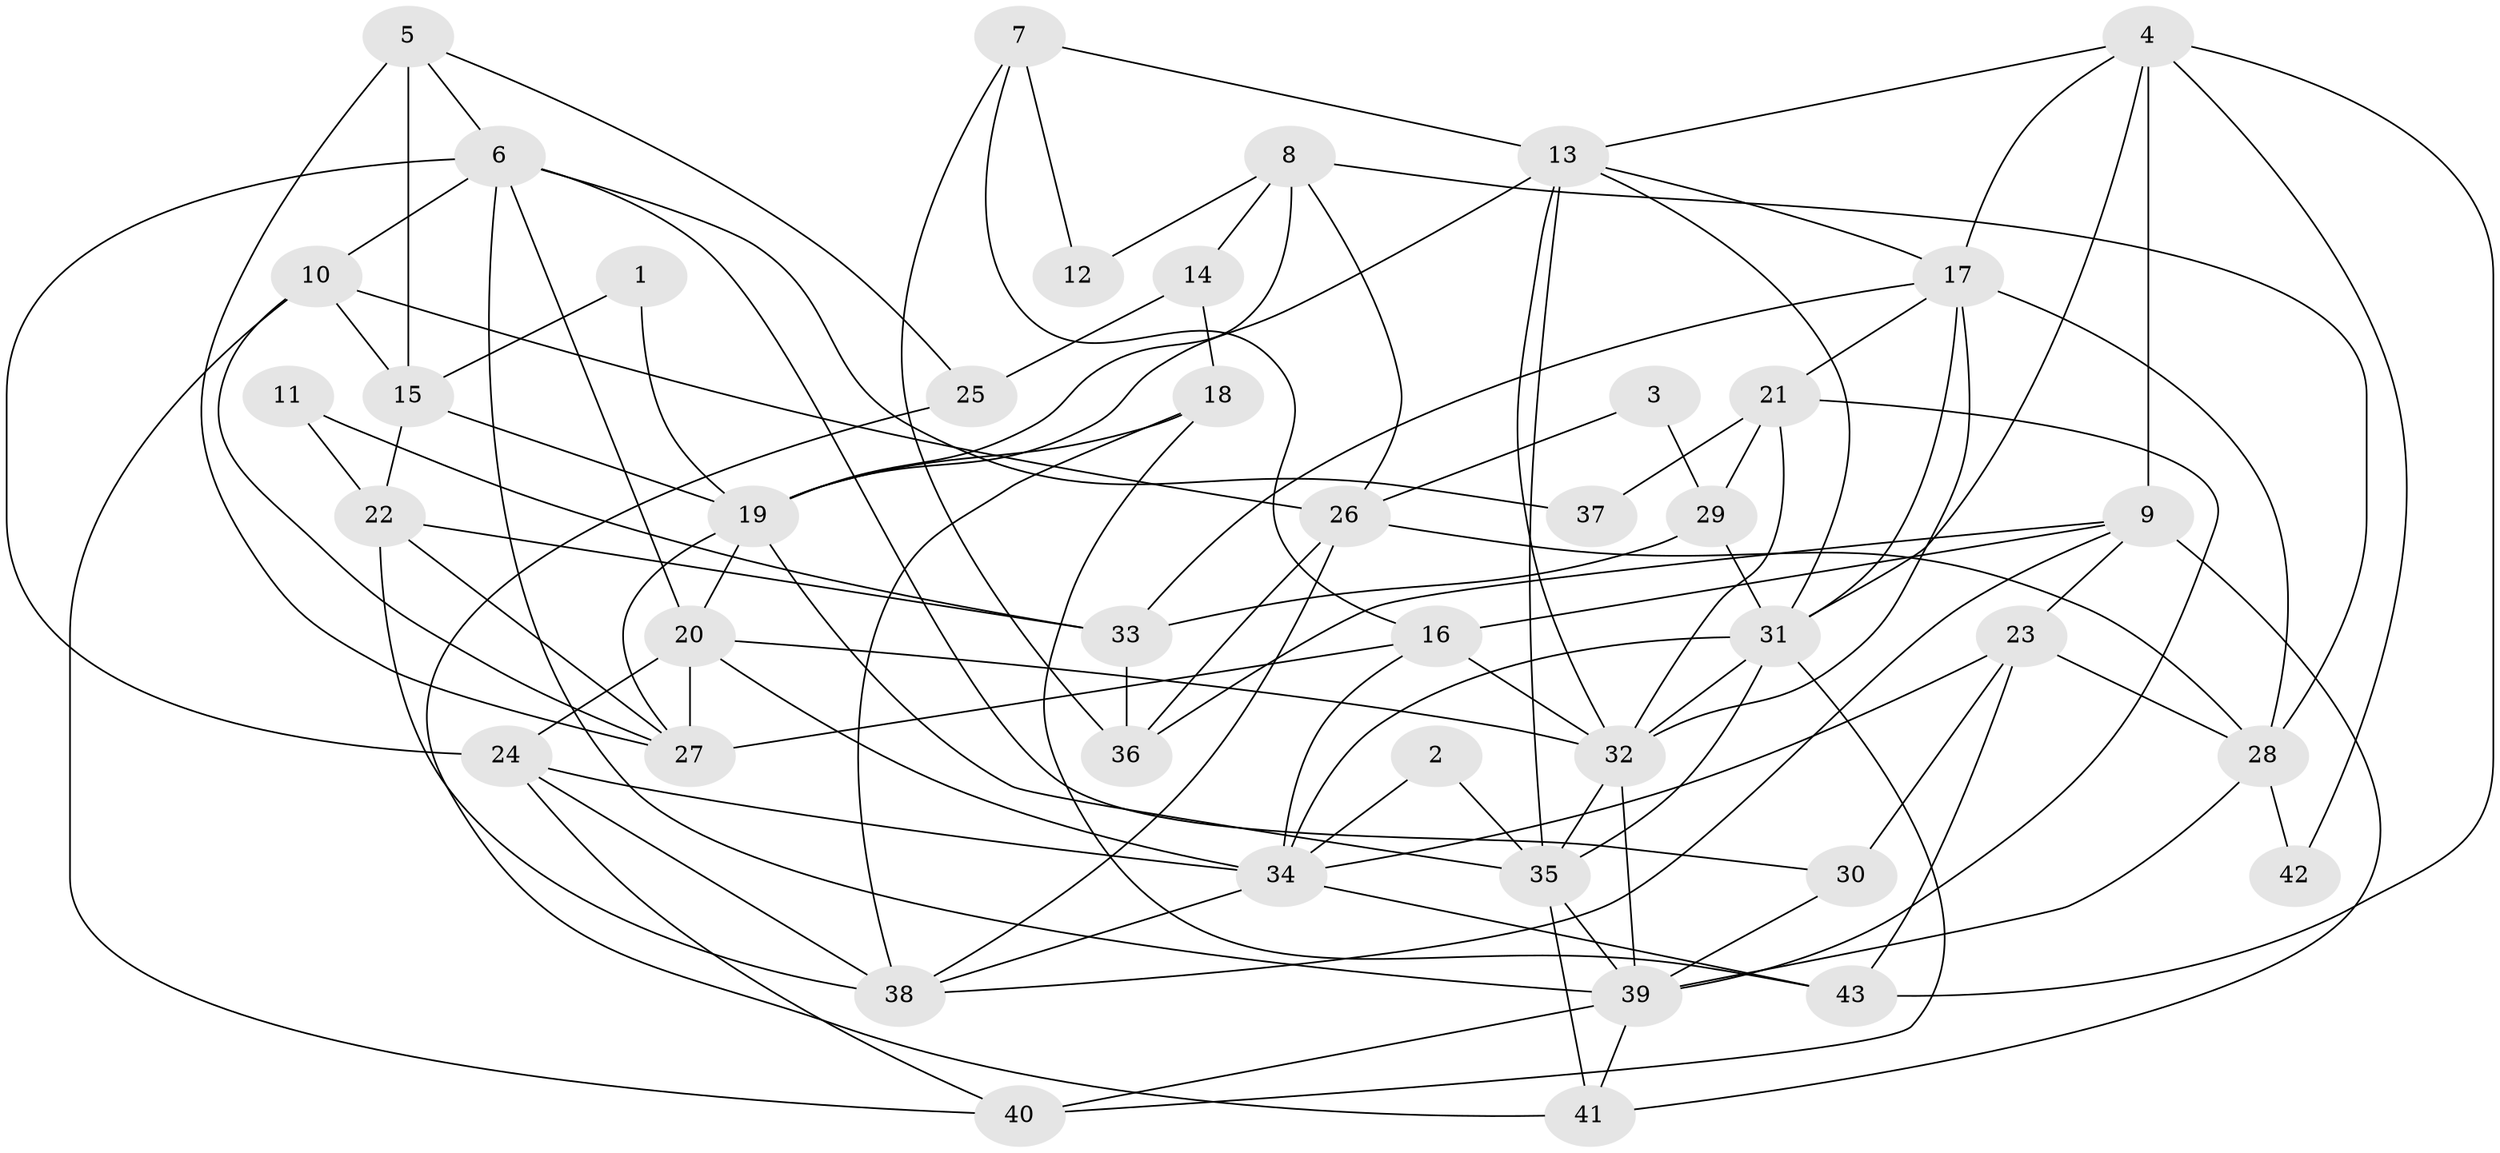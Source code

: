 // original degree distribution, {2: 0.14084507042253522, 4: 0.18309859154929578, 7: 0.07042253521126761, 3: 0.3380281690140845, 6: 0.09859154929577464, 5: 0.15492957746478872, 8: 0.014084507042253521}
// Generated by graph-tools (version 1.1) at 2025/37/03/04/25 23:37:09]
// undirected, 43 vertices, 105 edges
graph export_dot {
  node [color=gray90,style=filled];
  1;
  2;
  3;
  4;
  5;
  6;
  7;
  8;
  9;
  10;
  11;
  12;
  13;
  14;
  15;
  16;
  17;
  18;
  19;
  20;
  21;
  22;
  23;
  24;
  25;
  26;
  27;
  28;
  29;
  30;
  31;
  32;
  33;
  34;
  35;
  36;
  37;
  38;
  39;
  40;
  41;
  42;
  43;
  1 -- 15 [weight=1.0];
  1 -- 19 [weight=1.0];
  2 -- 34 [weight=1.0];
  2 -- 35 [weight=1.0];
  3 -- 26 [weight=2.0];
  3 -- 29 [weight=1.0];
  4 -- 9 [weight=1.0];
  4 -- 13 [weight=1.0];
  4 -- 17 [weight=1.0];
  4 -- 31 [weight=1.0];
  4 -- 42 [weight=1.0];
  4 -- 43 [weight=2.0];
  5 -- 6 [weight=1.0];
  5 -- 15 [weight=1.0];
  5 -- 25 [weight=1.0];
  5 -- 27 [weight=2.0];
  6 -- 10 [weight=1.0];
  6 -- 20 [weight=1.0];
  6 -- 24 [weight=1.0];
  6 -- 30 [weight=1.0];
  6 -- 37 [weight=1.0];
  6 -- 39 [weight=1.0];
  7 -- 12 [weight=1.0];
  7 -- 13 [weight=1.0];
  7 -- 16 [weight=1.0];
  7 -- 36 [weight=1.0];
  8 -- 12 [weight=1.0];
  8 -- 14 [weight=1.0];
  8 -- 19 [weight=1.0];
  8 -- 26 [weight=1.0];
  8 -- 28 [weight=1.0];
  9 -- 16 [weight=1.0];
  9 -- 23 [weight=1.0];
  9 -- 36 [weight=1.0];
  9 -- 38 [weight=1.0];
  9 -- 41 [weight=1.0];
  10 -- 15 [weight=1.0];
  10 -- 26 [weight=1.0];
  10 -- 27 [weight=1.0];
  10 -- 40 [weight=1.0];
  11 -- 22 [weight=1.0];
  11 -- 33 [weight=1.0];
  13 -- 17 [weight=1.0];
  13 -- 19 [weight=1.0];
  13 -- 31 [weight=1.0];
  13 -- 32 [weight=1.0];
  13 -- 35 [weight=1.0];
  14 -- 18 [weight=1.0];
  14 -- 25 [weight=1.0];
  15 -- 19 [weight=1.0];
  15 -- 22 [weight=1.0];
  16 -- 27 [weight=1.0];
  16 -- 32 [weight=1.0];
  16 -- 34 [weight=1.0];
  17 -- 21 [weight=1.0];
  17 -- 28 [weight=2.0];
  17 -- 31 [weight=1.0];
  17 -- 32 [weight=2.0];
  17 -- 33 [weight=1.0];
  18 -- 19 [weight=1.0];
  18 -- 38 [weight=1.0];
  18 -- 43 [weight=1.0];
  19 -- 20 [weight=1.0];
  19 -- 27 [weight=1.0];
  19 -- 35 [weight=1.0];
  20 -- 24 [weight=1.0];
  20 -- 27 [weight=1.0];
  20 -- 32 [weight=1.0];
  20 -- 34 [weight=1.0];
  21 -- 29 [weight=1.0];
  21 -- 32 [weight=1.0];
  21 -- 37 [weight=1.0];
  21 -- 39 [weight=1.0];
  22 -- 27 [weight=1.0];
  22 -- 33 [weight=1.0];
  22 -- 38 [weight=1.0];
  23 -- 28 [weight=1.0];
  23 -- 30 [weight=1.0];
  23 -- 34 [weight=1.0];
  23 -- 43 [weight=1.0];
  24 -- 34 [weight=2.0];
  24 -- 38 [weight=1.0];
  24 -- 40 [weight=1.0];
  25 -- 41 [weight=1.0];
  26 -- 28 [weight=1.0];
  26 -- 36 [weight=1.0];
  26 -- 38 [weight=1.0];
  28 -- 39 [weight=1.0];
  28 -- 42 [weight=1.0];
  29 -- 31 [weight=1.0];
  29 -- 33 [weight=2.0];
  30 -- 39 [weight=2.0];
  31 -- 32 [weight=1.0];
  31 -- 34 [weight=1.0];
  31 -- 35 [weight=1.0];
  31 -- 40 [weight=1.0];
  32 -- 35 [weight=1.0];
  32 -- 39 [weight=1.0];
  33 -- 36 [weight=1.0];
  34 -- 38 [weight=1.0];
  34 -- 43 [weight=1.0];
  35 -- 39 [weight=1.0];
  35 -- 41 [weight=1.0];
  39 -- 40 [weight=1.0];
  39 -- 41 [weight=1.0];
}

